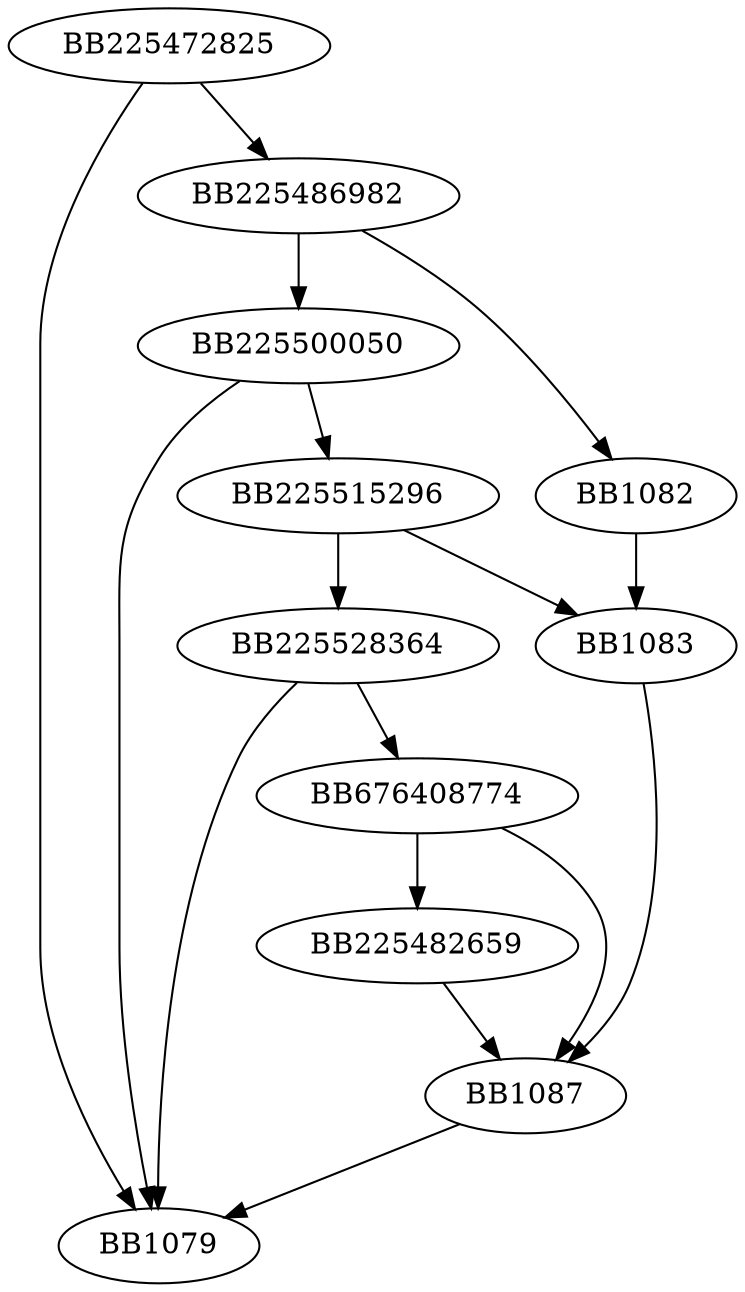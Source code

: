 digraph G{
	BB225472825->BB1079;
	BB225472825->BB225486982;
	BB225486982->BB225500050;
	BB225486982->BB1082;
	BB1082->BB1083;
	BB225500050->BB1079;
	BB225500050->BB225515296;
	BB225515296->BB225528364;
	BB225515296->BB1083;
	BB225528364->BB1079;
	BB225528364->BB676408774;
	BB1083->BB1087;
	BB676408774->BB225482659;
	BB676408774->BB1087;
	BB225482659->BB1087;
	BB1087->BB1079;
}

